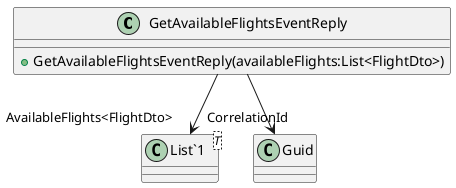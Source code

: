 @startuml
class GetAvailableFlightsEventReply {
    + GetAvailableFlightsEventReply(availableFlights:List<FlightDto>)
}
class "List`1"<T> {
}
GetAvailableFlightsEventReply --> "CorrelationId" Guid
GetAvailableFlightsEventReply --> "AvailableFlights<FlightDto>" "List`1"
@enduml
